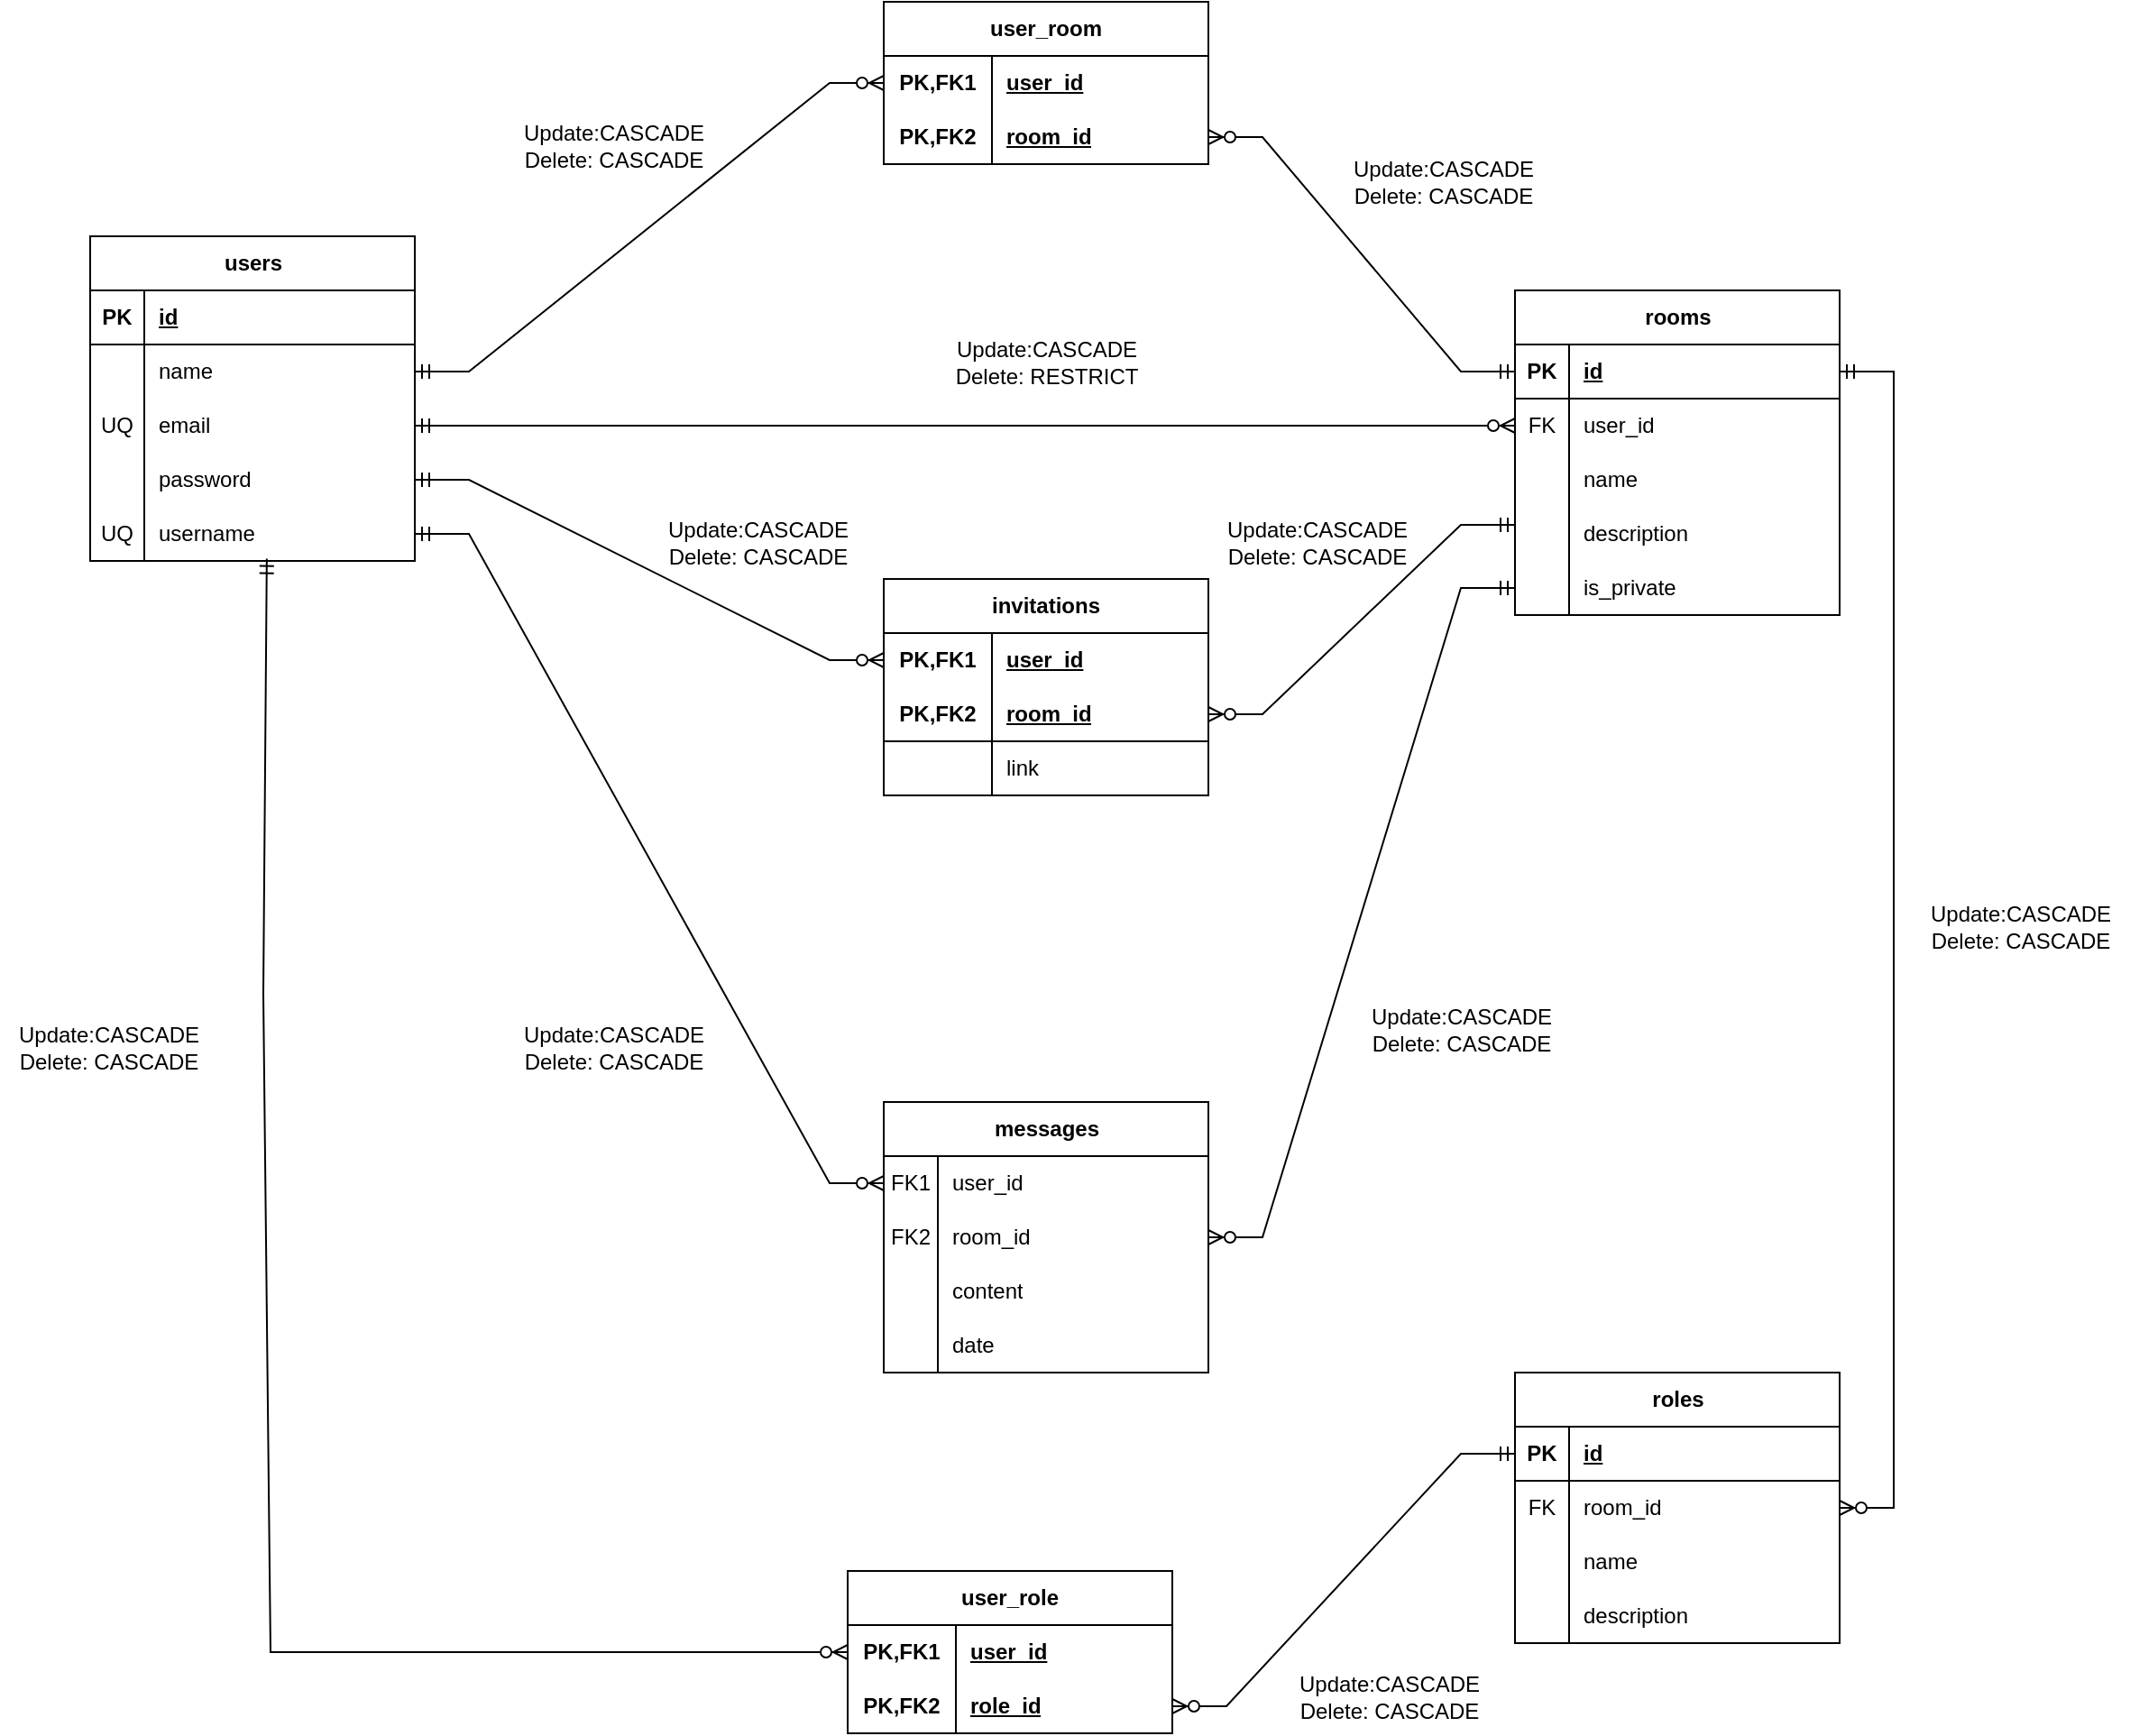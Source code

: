 <mxfile version="26.0.11">
  <diagram name="Página-1" id="PBmfwjZo59M4QeQX7lGA">
    <mxGraphModel dx="3731" dy="1626" grid="1" gridSize="10" guides="1" tooltips="1" connect="1" arrows="1" fold="1" page="1" pageScale="1" pageWidth="827" pageHeight="1169" math="0" shadow="0">
      <root>
        <mxCell id="0" />
        <mxCell id="1" parent="0" />
        <mxCell id="ZInrfhiTdoE_5s3ybLkm-1" value="users" style="shape=table;startSize=30;container=1;collapsible=1;childLayout=tableLayout;fixedRows=1;rowLines=0;fontStyle=1;align=center;resizeLast=1;html=1;" vertex="1" parent="1">
          <mxGeometry x="-180" y="230" width="180" height="180" as="geometry" />
        </mxCell>
        <mxCell id="ZInrfhiTdoE_5s3ybLkm-2" value="" style="shape=tableRow;horizontal=0;startSize=0;swimlaneHead=0;swimlaneBody=0;fillColor=none;collapsible=0;dropTarget=0;points=[[0,0.5],[1,0.5]];portConstraint=eastwest;top=0;left=0;right=0;bottom=1;" vertex="1" parent="ZInrfhiTdoE_5s3ybLkm-1">
          <mxGeometry y="30" width="180" height="30" as="geometry" />
        </mxCell>
        <mxCell id="ZInrfhiTdoE_5s3ybLkm-3" value="PK" style="shape=partialRectangle;connectable=0;fillColor=none;top=0;left=0;bottom=0;right=0;fontStyle=1;overflow=hidden;whiteSpace=wrap;html=1;" vertex="1" parent="ZInrfhiTdoE_5s3ybLkm-2">
          <mxGeometry width="30" height="30" as="geometry">
            <mxRectangle width="30" height="30" as="alternateBounds" />
          </mxGeometry>
        </mxCell>
        <mxCell id="ZInrfhiTdoE_5s3ybLkm-4" value="id" style="shape=partialRectangle;connectable=0;fillColor=none;top=0;left=0;bottom=0;right=0;align=left;spacingLeft=6;fontStyle=5;overflow=hidden;whiteSpace=wrap;html=1;" vertex="1" parent="ZInrfhiTdoE_5s3ybLkm-2">
          <mxGeometry x="30" width="150" height="30" as="geometry">
            <mxRectangle width="150" height="30" as="alternateBounds" />
          </mxGeometry>
        </mxCell>
        <mxCell id="ZInrfhiTdoE_5s3ybLkm-5" value="" style="shape=tableRow;horizontal=0;startSize=0;swimlaneHead=0;swimlaneBody=0;fillColor=none;collapsible=0;dropTarget=0;points=[[0,0.5],[1,0.5]];portConstraint=eastwest;top=0;left=0;right=0;bottom=0;" vertex="1" parent="ZInrfhiTdoE_5s3ybLkm-1">
          <mxGeometry y="60" width="180" height="30" as="geometry" />
        </mxCell>
        <mxCell id="ZInrfhiTdoE_5s3ybLkm-6" value="" style="shape=partialRectangle;connectable=0;fillColor=none;top=0;left=0;bottom=0;right=0;editable=1;overflow=hidden;whiteSpace=wrap;html=1;" vertex="1" parent="ZInrfhiTdoE_5s3ybLkm-5">
          <mxGeometry width="30" height="30" as="geometry">
            <mxRectangle width="30" height="30" as="alternateBounds" />
          </mxGeometry>
        </mxCell>
        <mxCell id="ZInrfhiTdoE_5s3ybLkm-7" value="name" style="shape=partialRectangle;connectable=0;fillColor=none;top=0;left=0;bottom=0;right=0;align=left;spacingLeft=6;overflow=hidden;whiteSpace=wrap;html=1;" vertex="1" parent="ZInrfhiTdoE_5s3ybLkm-5">
          <mxGeometry x="30" width="150" height="30" as="geometry">
            <mxRectangle width="150" height="30" as="alternateBounds" />
          </mxGeometry>
        </mxCell>
        <mxCell id="ZInrfhiTdoE_5s3ybLkm-8" value="" style="shape=tableRow;horizontal=0;startSize=0;swimlaneHead=0;swimlaneBody=0;fillColor=none;collapsible=0;dropTarget=0;points=[[0,0.5],[1,0.5]];portConstraint=eastwest;top=0;left=0;right=0;bottom=0;" vertex="1" parent="ZInrfhiTdoE_5s3ybLkm-1">
          <mxGeometry y="90" width="180" height="30" as="geometry" />
        </mxCell>
        <mxCell id="ZInrfhiTdoE_5s3ybLkm-9" value="UQ" style="shape=partialRectangle;connectable=0;fillColor=none;top=0;left=0;bottom=0;right=0;editable=1;overflow=hidden;whiteSpace=wrap;html=1;" vertex="1" parent="ZInrfhiTdoE_5s3ybLkm-8">
          <mxGeometry width="30" height="30" as="geometry">
            <mxRectangle width="30" height="30" as="alternateBounds" />
          </mxGeometry>
        </mxCell>
        <mxCell id="ZInrfhiTdoE_5s3ybLkm-10" value="email" style="shape=partialRectangle;connectable=0;fillColor=none;top=0;left=0;bottom=0;right=0;align=left;spacingLeft=6;overflow=hidden;whiteSpace=wrap;html=1;" vertex="1" parent="ZInrfhiTdoE_5s3ybLkm-8">
          <mxGeometry x="30" width="150" height="30" as="geometry">
            <mxRectangle width="150" height="30" as="alternateBounds" />
          </mxGeometry>
        </mxCell>
        <mxCell id="ZInrfhiTdoE_5s3ybLkm-11" value="" style="shape=tableRow;horizontal=0;startSize=0;swimlaneHead=0;swimlaneBody=0;fillColor=none;collapsible=0;dropTarget=0;points=[[0,0.5],[1,0.5]];portConstraint=eastwest;top=0;left=0;right=0;bottom=0;" vertex="1" parent="ZInrfhiTdoE_5s3ybLkm-1">
          <mxGeometry y="120" width="180" height="30" as="geometry" />
        </mxCell>
        <mxCell id="ZInrfhiTdoE_5s3ybLkm-12" value="" style="shape=partialRectangle;connectable=0;fillColor=none;top=0;left=0;bottom=0;right=0;editable=1;overflow=hidden;whiteSpace=wrap;html=1;" vertex="1" parent="ZInrfhiTdoE_5s3ybLkm-11">
          <mxGeometry width="30" height="30" as="geometry">
            <mxRectangle width="30" height="30" as="alternateBounds" />
          </mxGeometry>
        </mxCell>
        <mxCell id="ZInrfhiTdoE_5s3ybLkm-13" value="password" style="shape=partialRectangle;connectable=0;fillColor=none;top=0;left=0;bottom=0;right=0;align=left;spacingLeft=6;overflow=hidden;whiteSpace=wrap;html=1;" vertex="1" parent="ZInrfhiTdoE_5s3ybLkm-11">
          <mxGeometry x="30" width="150" height="30" as="geometry">
            <mxRectangle width="150" height="30" as="alternateBounds" />
          </mxGeometry>
        </mxCell>
        <mxCell id="ZInrfhiTdoE_5s3ybLkm-40" style="shape=tableRow;horizontal=0;startSize=0;swimlaneHead=0;swimlaneBody=0;fillColor=none;collapsible=0;dropTarget=0;points=[[0,0.5],[1,0.5]];portConstraint=eastwest;top=0;left=0;right=0;bottom=0;" vertex="1" parent="ZInrfhiTdoE_5s3ybLkm-1">
          <mxGeometry y="150" width="180" height="30" as="geometry" />
        </mxCell>
        <mxCell id="ZInrfhiTdoE_5s3ybLkm-41" value="UQ" style="shape=partialRectangle;connectable=0;fillColor=none;top=0;left=0;bottom=0;right=0;editable=1;overflow=hidden;whiteSpace=wrap;html=1;" vertex="1" parent="ZInrfhiTdoE_5s3ybLkm-40">
          <mxGeometry width="30" height="30" as="geometry">
            <mxRectangle width="30" height="30" as="alternateBounds" />
          </mxGeometry>
        </mxCell>
        <mxCell id="ZInrfhiTdoE_5s3ybLkm-42" value="username" style="shape=partialRectangle;connectable=0;fillColor=none;top=0;left=0;bottom=0;right=0;align=left;spacingLeft=6;overflow=hidden;whiteSpace=wrap;html=1;" vertex="1" parent="ZInrfhiTdoE_5s3ybLkm-40">
          <mxGeometry x="30" width="150" height="30" as="geometry">
            <mxRectangle width="150" height="30" as="alternateBounds" />
          </mxGeometry>
        </mxCell>
        <mxCell id="ZInrfhiTdoE_5s3ybLkm-14" value="rooms" style="shape=table;startSize=30;container=1;collapsible=1;childLayout=tableLayout;fixedRows=1;rowLines=0;fontStyle=1;align=center;resizeLast=1;html=1;" vertex="1" parent="1">
          <mxGeometry x="610" y="260" width="180" height="180" as="geometry" />
        </mxCell>
        <mxCell id="ZInrfhiTdoE_5s3ybLkm-15" value="" style="shape=tableRow;horizontal=0;startSize=0;swimlaneHead=0;swimlaneBody=0;fillColor=none;collapsible=0;dropTarget=0;points=[[0,0.5],[1,0.5]];portConstraint=eastwest;top=0;left=0;right=0;bottom=1;" vertex="1" parent="ZInrfhiTdoE_5s3ybLkm-14">
          <mxGeometry y="30" width="180" height="30" as="geometry" />
        </mxCell>
        <mxCell id="ZInrfhiTdoE_5s3ybLkm-16" value="PK" style="shape=partialRectangle;connectable=0;fillColor=none;top=0;left=0;bottom=0;right=0;fontStyle=1;overflow=hidden;whiteSpace=wrap;html=1;" vertex="1" parent="ZInrfhiTdoE_5s3ybLkm-15">
          <mxGeometry width="30" height="30" as="geometry">
            <mxRectangle width="30" height="30" as="alternateBounds" />
          </mxGeometry>
        </mxCell>
        <mxCell id="ZInrfhiTdoE_5s3ybLkm-17" value="id" style="shape=partialRectangle;connectable=0;fillColor=none;top=0;left=0;bottom=0;right=0;align=left;spacingLeft=6;fontStyle=5;overflow=hidden;whiteSpace=wrap;html=1;" vertex="1" parent="ZInrfhiTdoE_5s3ybLkm-15">
          <mxGeometry x="30" width="150" height="30" as="geometry">
            <mxRectangle width="150" height="30" as="alternateBounds" />
          </mxGeometry>
        </mxCell>
        <mxCell id="ZInrfhiTdoE_5s3ybLkm-43" style="shape=tableRow;horizontal=0;startSize=0;swimlaneHead=0;swimlaneBody=0;fillColor=none;collapsible=0;dropTarget=0;points=[[0,0.5],[1,0.5]];portConstraint=eastwest;top=0;left=0;right=0;bottom=0;" vertex="1" parent="ZInrfhiTdoE_5s3ybLkm-14">
          <mxGeometry y="60" width="180" height="30" as="geometry" />
        </mxCell>
        <mxCell id="ZInrfhiTdoE_5s3ybLkm-44" value="FK" style="shape=partialRectangle;connectable=0;fillColor=none;top=0;left=0;bottom=0;right=0;editable=1;overflow=hidden;whiteSpace=wrap;html=1;" vertex="1" parent="ZInrfhiTdoE_5s3ybLkm-43">
          <mxGeometry width="30" height="30" as="geometry">
            <mxRectangle width="30" height="30" as="alternateBounds" />
          </mxGeometry>
        </mxCell>
        <mxCell id="ZInrfhiTdoE_5s3ybLkm-45" value="user_id" style="shape=partialRectangle;connectable=0;fillColor=none;top=0;left=0;bottom=0;right=0;align=left;spacingLeft=6;overflow=hidden;whiteSpace=wrap;html=1;" vertex="1" parent="ZInrfhiTdoE_5s3ybLkm-43">
          <mxGeometry x="30" width="150" height="30" as="geometry">
            <mxRectangle width="150" height="30" as="alternateBounds" />
          </mxGeometry>
        </mxCell>
        <mxCell id="ZInrfhiTdoE_5s3ybLkm-18" value="" style="shape=tableRow;horizontal=0;startSize=0;swimlaneHead=0;swimlaneBody=0;fillColor=none;collapsible=0;dropTarget=0;points=[[0,0.5],[1,0.5]];portConstraint=eastwest;top=0;left=0;right=0;bottom=0;" vertex="1" parent="ZInrfhiTdoE_5s3ybLkm-14">
          <mxGeometry y="90" width="180" height="30" as="geometry" />
        </mxCell>
        <mxCell id="ZInrfhiTdoE_5s3ybLkm-19" value="" style="shape=partialRectangle;connectable=0;fillColor=none;top=0;left=0;bottom=0;right=0;editable=1;overflow=hidden;whiteSpace=wrap;html=1;" vertex="1" parent="ZInrfhiTdoE_5s3ybLkm-18">
          <mxGeometry width="30" height="30" as="geometry">
            <mxRectangle width="30" height="30" as="alternateBounds" />
          </mxGeometry>
        </mxCell>
        <mxCell id="ZInrfhiTdoE_5s3ybLkm-20" value="name" style="shape=partialRectangle;connectable=0;fillColor=none;top=0;left=0;bottom=0;right=0;align=left;spacingLeft=6;overflow=hidden;whiteSpace=wrap;html=1;" vertex="1" parent="ZInrfhiTdoE_5s3ybLkm-18">
          <mxGeometry x="30" width="150" height="30" as="geometry">
            <mxRectangle width="150" height="30" as="alternateBounds" />
          </mxGeometry>
        </mxCell>
        <mxCell id="ZInrfhiTdoE_5s3ybLkm-21" value="" style="shape=tableRow;horizontal=0;startSize=0;swimlaneHead=0;swimlaneBody=0;fillColor=none;collapsible=0;dropTarget=0;points=[[0,0.5],[1,0.5]];portConstraint=eastwest;top=0;left=0;right=0;bottom=0;" vertex="1" parent="ZInrfhiTdoE_5s3ybLkm-14">
          <mxGeometry y="120" width="180" height="30" as="geometry" />
        </mxCell>
        <mxCell id="ZInrfhiTdoE_5s3ybLkm-22" value="" style="shape=partialRectangle;connectable=0;fillColor=none;top=0;left=0;bottom=0;right=0;editable=1;overflow=hidden;whiteSpace=wrap;html=1;" vertex="1" parent="ZInrfhiTdoE_5s3ybLkm-21">
          <mxGeometry width="30" height="30" as="geometry">
            <mxRectangle width="30" height="30" as="alternateBounds" />
          </mxGeometry>
        </mxCell>
        <mxCell id="ZInrfhiTdoE_5s3ybLkm-23" value="description" style="shape=partialRectangle;connectable=0;fillColor=none;top=0;left=0;bottom=0;right=0;align=left;spacingLeft=6;overflow=hidden;whiteSpace=wrap;html=1;" vertex="1" parent="ZInrfhiTdoE_5s3ybLkm-21">
          <mxGeometry x="30" width="150" height="30" as="geometry">
            <mxRectangle width="150" height="30" as="alternateBounds" />
          </mxGeometry>
        </mxCell>
        <mxCell id="ZInrfhiTdoE_5s3ybLkm-24" value="" style="shape=tableRow;horizontal=0;startSize=0;swimlaneHead=0;swimlaneBody=0;fillColor=none;collapsible=0;dropTarget=0;points=[[0,0.5],[1,0.5]];portConstraint=eastwest;top=0;left=0;right=0;bottom=0;" vertex="1" parent="ZInrfhiTdoE_5s3ybLkm-14">
          <mxGeometry y="150" width="180" height="30" as="geometry" />
        </mxCell>
        <mxCell id="ZInrfhiTdoE_5s3ybLkm-25" value="" style="shape=partialRectangle;connectable=0;fillColor=none;top=0;left=0;bottom=0;right=0;editable=1;overflow=hidden;whiteSpace=wrap;html=1;" vertex="1" parent="ZInrfhiTdoE_5s3ybLkm-24">
          <mxGeometry width="30" height="30" as="geometry">
            <mxRectangle width="30" height="30" as="alternateBounds" />
          </mxGeometry>
        </mxCell>
        <mxCell id="ZInrfhiTdoE_5s3ybLkm-26" value="is_private" style="shape=partialRectangle;connectable=0;fillColor=none;top=0;left=0;bottom=0;right=0;align=left;spacingLeft=6;overflow=hidden;whiteSpace=wrap;html=1;" vertex="1" parent="ZInrfhiTdoE_5s3ybLkm-24">
          <mxGeometry x="30" width="150" height="30" as="geometry">
            <mxRectangle width="150" height="30" as="alternateBounds" />
          </mxGeometry>
        </mxCell>
        <mxCell id="ZInrfhiTdoE_5s3ybLkm-46" value="" style="edgeStyle=entityRelationEdgeStyle;fontSize=12;html=1;endArrow=ERzeroToMany;startArrow=ERmandOne;rounded=0;entryX=0;entryY=0.5;entryDx=0;entryDy=0;exitX=1;exitY=0.5;exitDx=0;exitDy=0;" edge="1" parent="1" source="ZInrfhiTdoE_5s3ybLkm-8" target="ZInrfhiTdoE_5s3ybLkm-43">
          <mxGeometry width="100" height="100" relative="1" as="geometry">
            <mxPoint x="260" y="335" as="sourcePoint" />
            <mxPoint x="560.0" y="430" as="targetPoint" />
          </mxGeometry>
        </mxCell>
        <mxCell id="ZInrfhiTdoE_5s3ybLkm-47" value="user_room" style="shape=table;startSize=30;container=1;collapsible=1;childLayout=tableLayout;fixedRows=1;rowLines=0;fontStyle=1;align=center;resizeLast=1;html=1;whiteSpace=wrap;" vertex="1" parent="1">
          <mxGeometry x="260" y="100" width="180" height="90" as="geometry" />
        </mxCell>
        <mxCell id="ZInrfhiTdoE_5s3ybLkm-48" value="" style="shape=tableRow;horizontal=0;startSize=0;swimlaneHead=0;swimlaneBody=0;fillColor=none;collapsible=0;dropTarget=0;points=[[0,0.5],[1,0.5]];portConstraint=eastwest;top=0;left=0;right=0;bottom=0;html=1;" vertex="1" parent="ZInrfhiTdoE_5s3ybLkm-47">
          <mxGeometry y="30" width="180" height="30" as="geometry" />
        </mxCell>
        <mxCell id="ZInrfhiTdoE_5s3ybLkm-49" value="PK,FK1" style="shape=partialRectangle;connectable=0;fillColor=none;top=0;left=0;bottom=0;right=0;fontStyle=1;overflow=hidden;html=1;whiteSpace=wrap;" vertex="1" parent="ZInrfhiTdoE_5s3ybLkm-48">
          <mxGeometry width="60" height="30" as="geometry">
            <mxRectangle width="60" height="30" as="alternateBounds" />
          </mxGeometry>
        </mxCell>
        <mxCell id="ZInrfhiTdoE_5s3ybLkm-50" value="user_id" style="shape=partialRectangle;connectable=0;fillColor=none;top=0;left=0;bottom=0;right=0;align=left;spacingLeft=6;fontStyle=5;overflow=hidden;html=1;whiteSpace=wrap;" vertex="1" parent="ZInrfhiTdoE_5s3ybLkm-48">
          <mxGeometry x="60" width="120" height="30" as="geometry">
            <mxRectangle width="120" height="30" as="alternateBounds" />
          </mxGeometry>
        </mxCell>
        <mxCell id="ZInrfhiTdoE_5s3ybLkm-51" value="" style="shape=tableRow;horizontal=0;startSize=0;swimlaneHead=0;swimlaneBody=0;fillColor=none;collapsible=0;dropTarget=0;points=[[0,0.5],[1,0.5]];portConstraint=eastwest;top=0;left=0;right=0;bottom=1;html=1;" vertex="1" parent="ZInrfhiTdoE_5s3ybLkm-47">
          <mxGeometry y="60" width="180" height="30" as="geometry" />
        </mxCell>
        <mxCell id="ZInrfhiTdoE_5s3ybLkm-52" value="PK,FK2" style="shape=partialRectangle;connectable=0;fillColor=none;top=0;left=0;bottom=0;right=0;fontStyle=1;overflow=hidden;html=1;whiteSpace=wrap;" vertex="1" parent="ZInrfhiTdoE_5s3ybLkm-51">
          <mxGeometry width="60" height="30" as="geometry">
            <mxRectangle width="60" height="30" as="alternateBounds" />
          </mxGeometry>
        </mxCell>
        <mxCell id="ZInrfhiTdoE_5s3ybLkm-53" value="room_id" style="shape=partialRectangle;connectable=0;fillColor=none;top=0;left=0;bottom=0;right=0;align=left;spacingLeft=6;fontStyle=5;overflow=hidden;html=1;whiteSpace=wrap;" vertex="1" parent="ZInrfhiTdoE_5s3ybLkm-51">
          <mxGeometry x="60" width="120" height="30" as="geometry">
            <mxRectangle width="120" height="30" as="alternateBounds" />
          </mxGeometry>
        </mxCell>
        <mxCell id="ZInrfhiTdoE_5s3ybLkm-62" value="" style="edgeStyle=entityRelationEdgeStyle;fontSize=12;html=1;endArrow=ERzeroToMany;startArrow=ERmandOne;rounded=0;entryX=0;entryY=0.5;entryDx=0;entryDy=0;exitX=1;exitY=0.5;exitDx=0;exitDy=0;" edge="1" parent="1" source="ZInrfhiTdoE_5s3ybLkm-5" target="ZInrfhiTdoE_5s3ybLkm-48">
          <mxGeometry width="100" height="100" relative="1" as="geometry">
            <mxPoint x="270" y="320" as="sourcePoint" />
            <mxPoint x="322.92" y="170" as="targetPoint" />
            <Array as="points">
              <mxPoint x="160" y="250" />
              <mxPoint x="170" y="260" />
            </Array>
          </mxGeometry>
        </mxCell>
        <mxCell id="ZInrfhiTdoE_5s3ybLkm-63" value="" style="edgeStyle=entityRelationEdgeStyle;fontSize=12;html=1;endArrow=ERzeroToMany;startArrow=ERmandOne;rounded=0;entryX=1;entryY=0.5;entryDx=0;entryDy=0;exitX=0;exitY=0.5;exitDx=0;exitDy=0;" edge="1" parent="1" source="ZInrfhiTdoE_5s3ybLkm-15" target="ZInrfhiTdoE_5s3ybLkm-51">
          <mxGeometry width="100" height="100" relative="1" as="geometry">
            <mxPoint x="414" y="570" as="sourcePoint" />
            <mxPoint x="467" y="350" as="targetPoint" />
          </mxGeometry>
        </mxCell>
        <mxCell id="ZInrfhiTdoE_5s3ybLkm-64" value="messages" style="shape=table;startSize=30;container=1;collapsible=1;childLayout=tableLayout;fixedRows=1;rowLines=0;fontStyle=1;align=center;resizeLast=1;html=1;" vertex="1" parent="1">
          <mxGeometry x="260" y="710" width="180" height="150" as="geometry" />
        </mxCell>
        <mxCell id="ZInrfhiTdoE_5s3ybLkm-68" value="" style="shape=tableRow;horizontal=0;startSize=0;swimlaneHead=0;swimlaneBody=0;fillColor=none;collapsible=0;dropTarget=0;points=[[0,0.5],[1,0.5]];portConstraint=eastwest;top=0;left=0;right=0;bottom=0;" vertex="1" parent="ZInrfhiTdoE_5s3ybLkm-64">
          <mxGeometry y="30" width="180" height="30" as="geometry" />
        </mxCell>
        <mxCell id="ZInrfhiTdoE_5s3ybLkm-69" value="FK1" style="shape=partialRectangle;connectable=0;fillColor=none;top=0;left=0;bottom=0;right=0;editable=1;overflow=hidden;whiteSpace=wrap;html=1;" vertex="1" parent="ZInrfhiTdoE_5s3ybLkm-68">
          <mxGeometry width="30" height="30" as="geometry">
            <mxRectangle width="30" height="30" as="alternateBounds" />
          </mxGeometry>
        </mxCell>
        <mxCell id="ZInrfhiTdoE_5s3ybLkm-70" value="user_id" style="shape=partialRectangle;connectable=0;fillColor=none;top=0;left=0;bottom=0;right=0;align=left;spacingLeft=6;overflow=hidden;whiteSpace=wrap;html=1;" vertex="1" parent="ZInrfhiTdoE_5s3ybLkm-68">
          <mxGeometry x="30" width="150" height="30" as="geometry">
            <mxRectangle width="150" height="30" as="alternateBounds" />
          </mxGeometry>
        </mxCell>
        <mxCell id="ZInrfhiTdoE_5s3ybLkm-71" value="" style="shape=tableRow;horizontal=0;startSize=0;swimlaneHead=0;swimlaneBody=0;fillColor=none;collapsible=0;dropTarget=0;points=[[0,0.5],[1,0.5]];portConstraint=eastwest;top=0;left=0;right=0;bottom=0;" vertex="1" parent="ZInrfhiTdoE_5s3ybLkm-64">
          <mxGeometry y="60" width="180" height="30" as="geometry" />
        </mxCell>
        <mxCell id="ZInrfhiTdoE_5s3ybLkm-72" value="FK2" style="shape=partialRectangle;connectable=0;fillColor=none;top=0;left=0;bottom=0;right=0;editable=1;overflow=hidden;whiteSpace=wrap;html=1;" vertex="1" parent="ZInrfhiTdoE_5s3ybLkm-71">
          <mxGeometry width="30" height="30" as="geometry">
            <mxRectangle width="30" height="30" as="alternateBounds" />
          </mxGeometry>
        </mxCell>
        <mxCell id="ZInrfhiTdoE_5s3ybLkm-73" value="room_id" style="shape=partialRectangle;connectable=0;fillColor=none;top=0;left=0;bottom=0;right=0;align=left;spacingLeft=6;overflow=hidden;whiteSpace=wrap;html=1;" vertex="1" parent="ZInrfhiTdoE_5s3ybLkm-71">
          <mxGeometry x="30" width="150" height="30" as="geometry">
            <mxRectangle width="150" height="30" as="alternateBounds" />
          </mxGeometry>
        </mxCell>
        <mxCell id="ZInrfhiTdoE_5s3ybLkm-74" value="" style="shape=tableRow;horizontal=0;startSize=0;swimlaneHead=0;swimlaneBody=0;fillColor=none;collapsible=0;dropTarget=0;points=[[0,0.5],[1,0.5]];portConstraint=eastwest;top=0;left=0;right=0;bottom=0;" vertex="1" parent="ZInrfhiTdoE_5s3ybLkm-64">
          <mxGeometry y="90" width="180" height="30" as="geometry" />
        </mxCell>
        <mxCell id="ZInrfhiTdoE_5s3ybLkm-75" value="" style="shape=partialRectangle;connectable=0;fillColor=none;top=0;left=0;bottom=0;right=0;editable=1;overflow=hidden;whiteSpace=wrap;html=1;" vertex="1" parent="ZInrfhiTdoE_5s3ybLkm-74">
          <mxGeometry width="30" height="30" as="geometry">
            <mxRectangle width="30" height="30" as="alternateBounds" />
          </mxGeometry>
        </mxCell>
        <mxCell id="ZInrfhiTdoE_5s3ybLkm-76" value="content" style="shape=partialRectangle;connectable=0;fillColor=none;top=0;left=0;bottom=0;right=0;align=left;spacingLeft=6;overflow=hidden;whiteSpace=wrap;html=1;" vertex="1" parent="ZInrfhiTdoE_5s3ybLkm-74">
          <mxGeometry x="30" width="150" height="30" as="geometry">
            <mxRectangle width="150" height="30" as="alternateBounds" />
          </mxGeometry>
        </mxCell>
        <mxCell id="ZInrfhiTdoE_5s3ybLkm-77" style="shape=tableRow;horizontal=0;startSize=0;swimlaneHead=0;swimlaneBody=0;fillColor=none;collapsible=0;dropTarget=0;points=[[0,0.5],[1,0.5]];portConstraint=eastwest;top=0;left=0;right=0;bottom=0;" vertex="1" parent="ZInrfhiTdoE_5s3ybLkm-64">
          <mxGeometry y="120" width="180" height="30" as="geometry" />
        </mxCell>
        <mxCell id="ZInrfhiTdoE_5s3ybLkm-78" style="shape=partialRectangle;connectable=0;fillColor=none;top=0;left=0;bottom=0;right=0;editable=1;overflow=hidden;whiteSpace=wrap;html=1;" vertex="1" parent="ZInrfhiTdoE_5s3ybLkm-77">
          <mxGeometry width="30" height="30" as="geometry">
            <mxRectangle width="30" height="30" as="alternateBounds" />
          </mxGeometry>
        </mxCell>
        <mxCell id="ZInrfhiTdoE_5s3ybLkm-79" value="date" style="shape=partialRectangle;connectable=0;fillColor=none;top=0;left=0;bottom=0;right=0;align=left;spacingLeft=6;overflow=hidden;whiteSpace=wrap;html=1;" vertex="1" parent="ZInrfhiTdoE_5s3ybLkm-77">
          <mxGeometry x="30" width="150" height="30" as="geometry">
            <mxRectangle width="150" height="30" as="alternateBounds" />
          </mxGeometry>
        </mxCell>
        <mxCell id="ZInrfhiTdoE_5s3ybLkm-80" value="" style="edgeStyle=entityRelationEdgeStyle;fontSize=12;html=1;endArrow=ERzeroToMany;startArrow=ERmandOne;rounded=0;entryX=0;entryY=0.5;entryDx=0;entryDy=0;exitX=1;exitY=0.5;exitDx=0;exitDy=0;" edge="1" parent="1" source="ZInrfhiTdoE_5s3ybLkm-40" target="ZInrfhiTdoE_5s3ybLkm-68">
          <mxGeometry width="100" height="100" relative="1" as="geometry">
            <mxPoint x="260" y="343" as="sourcePoint" />
            <mxPoint x="332.92" y="200" as="targetPoint" />
          </mxGeometry>
        </mxCell>
        <mxCell id="ZInrfhiTdoE_5s3ybLkm-81" value="" style="edgeStyle=entityRelationEdgeStyle;fontSize=12;html=1;endArrow=ERzeroToMany;startArrow=ERmandOne;rounded=0;entryX=1;entryY=0.5;entryDx=0;entryDy=0;exitX=0;exitY=0.5;exitDx=0;exitDy=0;" edge="1" parent="1" source="ZInrfhiTdoE_5s3ybLkm-24" target="ZInrfhiTdoE_5s3ybLkm-71">
          <mxGeometry width="100" height="100" relative="1" as="geometry">
            <mxPoint x="540" y="290" as="sourcePoint" />
            <mxPoint x="474" y="210" as="targetPoint" />
          </mxGeometry>
        </mxCell>
        <mxCell id="ZInrfhiTdoE_5s3ybLkm-82" value="invitations" style="shape=table;startSize=30;container=1;collapsible=1;childLayout=tableLayout;fixedRows=1;rowLines=0;fontStyle=1;align=center;resizeLast=1;html=1;whiteSpace=wrap;" vertex="1" parent="1">
          <mxGeometry x="260" y="420" width="180" height="120" as="geometry" />
        </mxCell>
        <mxCell id="ZInrfhiTdoE_5s3ybLkm-83" value="" style="shape=tableRow;horizontal=0;startSize=0;swimlaneHead=0;swimlaneBody=0;fillColor=none;collapsible=0;dropTarget=0;points=[[0,0.5],[1,0.5]];portConstraint=eastwest;top=0;left=0;right=0;bottom=0;html=1;" vertex="1" parent="ZInrfhiTdoE_5s3ybLkm-82">
          <mxGeometry y="30" width="180" height="30" as="geometry" />
        </mxCell>
        <mxCell id="ZInrfhiTdoE_5s3ybLkm-84" value="PK,FK1" style="shape=partialRectangle;connectable=0;fillColor=none;top=0;left=0;bottom=0;right=0;fontStyle=1;overflow=hidden;html=1;whiteSpace=wrap;" vertex="1" parent="ZInrfhiTdoE_5s3ybLkm-83">
          <mxGeometry width="60" height="30" as="geometry">
            <mxRectangle width="60" height="30" as="alternateBounds" />
          </mxGeometry>
        </mxCell>
        <mxCell id="ZInrfhiTdoE_5s3ybLkm-85" value="user_id" style="shape=partialRectangle;connectable=0;fillColor=none;top=0;left=0;bottom=0;right=0;align=left;spacingLeft=6;fontStyle=5;overflow=hidden;html=1;whiteSpace=wrap;" vertex="1" parent="ZInrfhiTdoE_5s3ybLkm-83">
          <mxGeometry x="60" width="120" height="30" as="geometry">
            <mxRectangle width="120" height="30" as="alternateBounds" />
          </mxGeometry>
        </mxCell>
        <mxCell id="ZInrfhiTdoE_5s3ybLkm-86" value="" style="shape=tableRow;horizontal=0;startSize=0;swimlaneHead=0;swimlaneBody=0;fillColor=none;collapsible=0;dropTarget=0;points=[[0,0.5],[1,0.5]];portConstraint=eastwest;top=0;left=0;right=0;bottom=1;html=1;" vertex="1" parent="ZInrfhiTdoE_5s3ybLkm-82">
          <mxGeometry y="60" width="180" height="30" as="geometry" />
        </mxCell>
        <mxCell id="ZInrfhiTdoE_5s3ybLkm-87" value="PK,FK2" style="shape=partialRectangle;connectable=0;fillColor=none;top=0;left=0;bottom=0;right=0;fontStyle=1;overflow=hidden;html=1;whiteSpace=wrap;" vertex="1" parent="ZInrfhiTdoE_5s3ybLkm-86">
          <mxGeometry width="60" height="30" as="geometry">
            <mxRectangle width="60" height="30" as="alternateBounds" />
          </mxGeometry>
        </mxCell>
        <mxCell id="ZInrfhiTdoE_5s3ybLkm-88" value="room_id" style="shape=partialRectangle;connectable=0;fillColor=none;top=0;left=0;bottom=0;right=0;align=left;spacingLeft=6;fontStyle=5;overflow=hidden;html=1;whiteSpace=wrap;" vertex="1" parent="ZInrfhiTdoE_5s3ybLkm-86">
          <mxGeometry x="60" width="120" height="30" as="geometry">
            <mxRectangle width="120" height="30" as="alternateBounds" />
          </mxGeometry>
        </mxCell>
        <mxCell id="ZInrfhiTdoE_5s3ybLkm-89" value="" style="shape=tableRow;horizontal=0;startSize=0;swimlaneHead=0;swimlaneBody=0;fillColor=none;collapsible=0;dropTarget=0;points=[[0,0.5],[1,0.5]];portConstraint=eastwest;top=0;left=0;right=0;bottom=0;html=1;" vertex="1" parent="ZInrfhiTdoE_5s3ybLkm-82">
          <mxGeometry y="90" width="180" height="30" as="geometry" />
        </mxCell>
        <mxCell id="ZInrfhiTdoE_5s3ybLkm-90" value="" style="shape=partialRectangle;connectable=0;fillColor=none;top=0;left=0;bottom=0;right=0;editable=1;overflow=hidden;html=1;whiteSpace=wrap;" vertex="1" parent="ZInrfhiTdoE_5s3ybLkm-89">
          <mxGeometry width="60" height="30" as="geometry">
            <mxRectangle width="60" height="30" as="alternateBounds" />
          </mxGeometry>
        </mxCell>
        <mxCell id="ZInrfhiTdoE_5s3ybLkm-91" value="link" style="shape=partialRectangle;connectable=0;fillColor=none;top=0;left=0;bottom=0;right=0;align=left;spacingLeft=6;overflow=hidden;html=1;whiteSpace=wrap;" vertex="1" parent="ZInrfhiTdoE_5s3ybLkm-89">
          <mxGeometry x="60" width="120" height="30" as="geometry">
            <mxRectangle width="120" height="30" as="alternateBounds" />
          </mxGeometry>
        </mxCell>
        <mxCell id="ZInrfhiTdoE_5s3ybLkm-95" value="" style="edgeStyle=entityRelationEdgeStyle;fontSize=12;html=1;endArrow=ERzeroToMany;startArrow=ERmandOne;rounded=0;exitX=1;exitY=0.5;exitDx=0;exitDy=0;entryX=0;entryY=0.5;entryDx=0;entryDy=0;" edge="1" parent="1" source="ZInrfhiTdoE_5s3ybLkm-11" target="ZInrfhiTdoE_5s3ybLkm-83">
          <mxGeometry width="100" height="100" relative="1" as="geometry">
            <mxPoint x="270" y="290" as="sourcePoint" />
            <mxPoint x="50" y="85" as="targetPoint" />
            <Array as="points">
              <mxPoint x="210" y="200" />
              <mxPoint x="280" y="210" />
              <mxPoint x="270" y="120" />
              <mxPoint x="210" y="110" />
              <mxPoint x="190" y="70" />
            </Array>
          </mxGeometry>
        </mxCell>
        <mxCell id="ZInrfhiTdoE_5s3ybLkm-96" value="" style="edgeStyle=entityRelationEdgeStyle;fontSize=12;html=1;endArrow=ERzeroToMany;startArrow=ERmandOne;rounded=0;exitX=0;exitY=0.333;exitDx=0;exitDy=0;entryX=1;entryY=0.5;entryDx=0;entryDy=0;exitPerimeter=0;" edge="1" parent="1" source="ZInrfhiTdoE_5s3ybLkm-21" target="ZInrfhiTdoE_5s3ybLkm-86">
          <mxGeometry width="100" height="100" relative="1" as="geometry">
            <mxPoint x="170" y="580" as="sourcePoint" />
            <mxPoint x="90" y="550" as="targetPoint" />
            <Array as="points">
              <mxPoint x="300" y="445" />
              <mxPoint x="370" y="455" />
              <mxPoint x="360" y="365" />
              <mxPoint x="300" y="355" />
              <mxPoint x="280" y="315" />
            </Array>
          </mxGeometry>
        </mxCell>
        <mxCell id="ZInrfhiTdoE_5s3ybLkm-97" value="roles" style="shape=table;startSize=30;container=1;collapsible=1;childLayout=tableLayout;fixedRows=1;rowLines=0;fontStyle=1;align=center;resizeLast=1;html=1;" vertex="1" parent="1">
          <mxGeometry x="610" y="860" width="180" height="150" as="geometry" />
        </mxCell>
        <mxCell id="ZInrfhiTdoE_5s3ybLkm-98" value="" style="shape=tableRow;horizontal=0;startSize=0;swimlaneHead=0;swimlaneBody=0;fillColor=none;collapsible=0;dropTarget=0;points=[[0,0.5],[1,0.5]];portConstraint=eastwest;top=0;left=0;right=0;bottom=1;" vertex="1" parent="ZInrfhiTdoE_5s3ybLkm-97">
          <mxGeometry y="30" width="180" height="30" as="geometry" />
        </mxCell>
        <mxCell id="ZInrfhiTdoE_5s3ybLkm-99" value="PK" style="shape=partialRectangle;connectable=0;fillColor=none;top=0;left=0;bottom=0;right=0;fontStyle=1;overflow=hidden;whiteSpace=wrap;html=1;" vertex="1" parent="ZInrfhiTdoE_5s3ybLkm-98">
          <mxGeometry width="30" height="30" as="geometry">
            <mxRectangle width="30" height="30" as="alternateBounds" />
          </mxGeometry>
        </mxCell>
        <mxCell id="ZInrfhiTdoE_5s3ybLkm-100" value="id" style="shape=partialRectangle;connectable=0;fillColor=none;top=0;left=0;bottom=0;right=0;align=left;spacingLeft=6;fontStyle=5;overflow=hidden;whiteSpace=wrap;html=1;" vertex="1" parent="ZInrfhiTdoE_5s3ybLkm-98">
          <mxGeometry x="30" width="150" height="30" as="geometry">
            <mxRectangle width="150" height="30" as="alternateBounds" />
          </mxGeometry>
        </mxCell>
        <mxCell id="ZInrfhiTdoE_5s3ybLkm-110" style="shape=tableRow;horizontal=0;startSize=0;swimlaneHead=0;swimlaneBody=0;fillColor=none;collapsible=0;dropTarget=0;points=[[0,0.5],[1,0.5]];portConstraint=eastwest;top=0;left=0;right=0;bottom=0;" vertex="1" parent="ZInrfhiTdoE_5s3ybLkm-97">
          <mxGeometry y="60" width="180" height="30" as="geometry" />
        </mxCell>
        <mxCell id="ZInrfhiTdoE_5s3ybLkm-111" value="FK" style="shape=partialRectangle;connectable=0;fillColor=none;top=0;left=0;bottom=0;right=0;editable=1;overflow=hidden;whiteSpace=wrap;html=1;" vertex="1" parent="ZInrfhiTdoE_5s3ybLkm-110">
          <mxGeometry width="30" height="30" as="geometry">
            <mxRectangle width="30" height="30" as="alternateBounds" />
          </mxGeometry>
        </mxCell>
        <mxCell id="ZInrfhiTdoE_5s3ybLkm-112" value="room_id" style="shape=partialRectangle;connectable=0;fillColor=none;top=0;left=0;bottom=0;right=0;align=left;spacingLeft=6;overflow=hidden;whiteSpace=wrap;html=1;" vertex="1" parent="ZInrfhiTdoE_5s3ybLkm-110">
          <mxGeometry x="30" width="150" height="30" as="geometry">
            <mxRectangle width="150" height="30" as="alternateBounds" />
          </mxGeometry>
        </mxCell>
        <mxCell id="ZInrfhiTdoE_5s3ybLkm-101" value="" style="shape=tableRow;horizontal=0;startSize=0;swimlaneHead=0;swimlaneBody=0;fillColor=none;collapsible=0;dropTarget=0;points=[[0,0.5],[1,0.5]];portConstraint=eastwest;top=0;left=0;right=0;bottom=0;" vertex="1" parent="ZInrfhiTdoE_5s3ybLkm-97">
          <mxGeometry y="90" width="180" height="30" as="geometry" />
        </mxCell>
        <mxCell id="ZInrfhiTdoE_5s3ybLkm-102" value="" style="shape=partialRectangle;connectable=0;fillColor=none;top=0;left=0;bottom=0;right=0;editable=1;overflow=hidden;whiteSpace=wrap;html=1;" vertex="1" parent="ZInrfhiTdoE_5s3ybLkm-101">
          <mxGeometry width="30" height="30" as="geometry">
            <mxRectangle width="30" height="30" as="alternateBounds" />
          </mxGeometry>
        </mxCell>
        <mxCell id="ZInrfhiTdoE_5s3ybLkm-103" value="name" style="shape=partialRectangle;connectable=0;fillColor=none;top=0;left=0;bottom=0;right=0;align=left;spacingLeft=6;overflow=hidden;whiteSpace=wrap;html=1;" vertex="1" parent="ZInrfhiTdoE_5s3ybLkm-101">
          <mxGeometry x="30" width="150" height="30" as="geometry">
            <mxRectangle width="150" height="30" as="alternateBounds" />
          </mxGeometry>
        </mxCell>
        <mxCell id="ZInrfhiTdoE_5s3ybLkm-104" value="" style="shape=tableRow;horizontal=0;startSize=0;swimlaneHead=0;swimlaneBody=0;fillColor=none;collapsible=0;dropTarget=0;points=[[0,0.5],[1,0.5]];portConstraint=eastwest;top=0;left=0;right=0;bottom=0;" vertex="1" parent="ZInrfhiTdoE_5s3ybLkm-97">
          <mxGeometry y="120" width="180" height="30" as="geometry" />
        </mxCell>
        <mxCell id="ZInrfhiTdoE_5s3ybLkm-105" value="" style="shape=partialRectangle;connectable=0;fillColor=none;top=0;left=0;bottom=0;right=0;editable=1;overflow=hidden;whiteSpace=wrap;html=1;" vertex="1" parent="ZInrfhiTdoE_5s3ybLkm-104">
          <mxGeometry width="30" height="30" as="geometry">
            <mxRectangle width="30" height="30" as="alternateBounds" />
          </mxGeometry>
        </mxCell>
        <mxCell id="ZInrfhiTdoE_5s3ybLkm-106" value="description" style="shape=partialRectangle;connectable=0;fillColor=none;top=0;left=0;bottom=0;right=0;align=left;spacingLeft=6;overflow=hidden;whiteSpace=wrap;html=1;" vertex="1" parent="ZInrfhiTdoE_5s3ybLkm-104">
          <mxGeometry x="30" width="150" height="30" as="geometry">
            <mxRectangle width="150" height="30" as="alternateBounds" />
          </mxGeometry>
        </mxCell>
        <mxCell id="ZInrfhiTdoE_5s3ybLkm-113" value="" style="edgeStyle=entityRelationEdgeStyle;fontSize=12;html=1;endArrow=ERzeroToMany;startArrow=ERmandOne;rounded=0;entryX=1;entryY=0.5;entryDx=0;entryDy=0;exitX=1;exitY=0.5;exitDx=0;exitDy=0;" edge="1" parent="1" source="ZInrfhiTdoE_5s3ybLkm-15" target="ZInrfhiTdoE_5s3ybLkm-110">
          <mxGeometry width="100" height="100" relative="1" as="geometry">
            <mxPoint x="920" y="435" as="sourcePoint" />
            <mxPoint x="850" y="695" as="targetPoint" />
          </mxGeometry>
        </mxCell>
        <mxCell id="ZInrfhiTdoE_5s3ybLkm-114" value="user_role" style="shape=table;startSize=30;container=1;collapsible=1;childLayout=tableLayout;fixedRows=1;rowLines=0;fontStyle=1;align=center;resizeLast=1;html=1;whiteSpace=wrap;" vertex="1" parent="1">
          <mxGeometry x="240" y="970" width="180" height="90" as="geometry" />
        </mxCell>
        <mxCell id="ZInrfhiTdoE_5s3ybLkm-115" value="" style="shape=tableRow;horizontal=0;startSize=0;swimlaneHead=0;swimlaneBody=0;fillColor=none;collapsible=0;dropTarget=0;points=[[0,0.5],[1,0.5]];portConstraint=eastwest;top=0;left=0;right=0;bottom=0;html=1;" vertex="1" parent="ZInrfhiTdoE_5s3ybLkm-114">
          <mxGeometry y="30" width="180" height="30" as="geometry" />
        </mxCell>
        <mxCell id="ZInrfhiTdoE_5s3ybLkm-116" value="PK,FK1" style="shape=partialRectangle;connectable=0;fillColor=none;top=0;left=0;bottom=0;right=0;fontStyle=1;overflow=hidden;html=1;whiteSpace=wrap;" vertex="1" parent="ZInrfhiTdoE_5s3ybLkm-115">
          <mxGeometry width="60" height="30" as="geometry">
            <mxRectangle width="60" height="30" as="alternateBounds" />
          </mxGeometry>
        </mxCell>
        <mxCell id="ZInrfhiTdoE_5s3ybLkm-117" value="user_id" style="shape=partialRectangle;connectable=0;fillColor=none;top=0;left=0;bottom=0;right=0;align=left;spacingLeft=6;fontStyle=5;overflow=hidden;html=1;whiteSpace=wrap;" vertex="1" parent="ZInrfhiTdoE_5s3ybLkm-115">
          <mxGeometry x="60" width="120" height="30" as="geometry">
            <mxRectangle width="120" height="30" as="alternateBounds" />
          </mxGeometry>
        </mxCell>
        <mxCell id="ZInrfhiTdoE_5s3ybLkm-118" value="" style="shape=tableRow;horizontal=0;startSize=0;swimlaneHead=0;swimlaneBody=0;fillColor=none;collapsible=0;dropTarget=0;points=[[0,0.5],[1,0.5]];portConstraint=eastwest;top=0;left=0;right=0;bottom=1;html=1;" vertex="1" parent="ZInrfhiTdoE_5s3ybLkm-114">
          <mxGeometry y="60" width="180" height="30" as="geometry" />
        </mxCell>
        <mxCell id="ZInrfhiTdoE_5s3ybLkm-119" value="PK,FK2" style="shape=partialRectangle;connectable=0;fillColor=none;top=0;left=0;bottom=0;right=0;fontStyle=1;overflow=hidden;html=1;whiteSpace=wrap;" vertex="1" parent="ZInrfhiTdoE_5s3ybLkm-118">
          <mxGeometry width="60" height="30" as="geometry">
            <mxRectangle width="60" height="30" as="alternateBounds" />
          </mxGeometry>
        </mxCell>
        <mxCell id="ZInrfhiTdoE_5s3ybLkm-120" value="role_id" style="shape=partialRectangle;connectable=0;fillColor=none;top=0;left=0;bottom=0;right=0;align=left;spacingLeft=6;fontStyle=5;overflow=hidden;html=1;whiteSpace=wrap;" vertex="1" parent="ZInrfhiTdoE_5s3ybLkm-118">
          <mxGeometry x="60" width="120" height="30" as="geometry">
            <mxRectangle width="120" height="30" as="alternateBounds" />
          </mxGeometry>
        </mxCell>
        <mxCell id="ZInrfhiTdoE_5s3ybLkm-127" value="" style="edgeStyle=entityRelationEdgeStyle;fontSize=12;html=1;endArrow=ERzeroToMany;startArrow=ERmandOne;rounded=0;entryX=1;entryY=0.5;entryDx=0;entryDy=0;exitX=0;exitY=0.5;exitDx=0;exitDy=0;" edge="1" parent="1" source="ZInrfhiTdoE_5s3ybLkm-98" target="ZInrfhiTdoE_5s3ybLkm-118">
          <mxGeometry width="100" height="100" relative="1" as="geometry">
            <mxPoint x="530" y="809" as="sourcePoint" />
            <mxPoint x="360" y="1169" as="targetPoint" />
          </mxGeometry>
        </mxCell>
        <mxCell id="ZInrfhiTdoE_5s3ybLkm-128" value="" style="fontSize=12;html=1;endArrow=ERzeroToMany;startArrow=ERmandOne;rounded=0;exitX=0.544;exitY=0.96;exitDx=0;exitDy=0;entryX=0;entryY=0.5;entryDx=0;entryDy=0;exitPerimeter=0;" edge="1" parent="1" source="ZInrfhiTdoE_5s3ybLkm-40" target="ZInrfhiTdoE_5s3ybLkm-115">
          <mxGeometry width="100" height="100" relative="1" as="geometry">
            <mxPoint x="30" y="770" as="sourcePoint" />
            <mxPoint x="-220" y="1010" as="targetPoint" />
            <Array as="points">
              <mxPoint x="-84" y="650" />
              <mxPoint x="-80" y="1015" />
            </Array>
          </mxGeometry>
        </mxCell>
        <mxCell id="ZInrfhiTdoE_5s3ybLkm-129" value="Update:CASCADE&lt;div&gt;Delete: CASCADE&lt;/div&gt;" style="text;html=1;align=center;verticalAlign=middle;resizable=0;points=[];autosize=1;strokeColor=none;fillColor=none;" vertex="1" parent="1">
          <mxGeometry x="830" y="593" width="120" height="40" as="geometry" />
        </mxCell>
        <mxCell id="ZInrfhiTdoE_5s3ybLkm-130" value="Update:CASCADE&lt;div&gt;Delete: CASCADE&lt;/div&gt;" style="text;html=1;align=center;verticalAlign=middle;resizable=0;points=[];autosize=1;strokeColor=none;fillColor=none;" vertex="1" parent="1">
          <mxGeometry x="480" y="1020" width="120" height="40" as="geometry" />
        </mxCell>
        <mxCell id="ZInrfhiTdoE_5s3ybLkm-131" value="Update:CASCADE&lt;div&gt;Delete: CASCADE&lt;/div&gt;" style="text;html=1;align=center;verticalAlign=middle;resizable=0;points=[];autosize=1;strokeColor=none;fillColor=none;" vertex="1" parent="1">
          <mxGeometry x="-230" y="660" width="120" height="40" as="geometry" />
        </mxCell>
        <mxCell id="ZInrfhiTdoE_5s3ybLkm-132" value="Update:CASCADE&lt;div&gt;Delete: CASCADE&lt;/div&gt;" style="text;html=1;align=center;verticalAlign=middle;resizable=0;points=[];autosize=1;strokeColor=none;fillColor=none;" vertex="1" parent="1">
          <mxGeometry x="50" y="660" width="120" height="40" as="geometry" />
        </mxCell>
        <mxCell id="ZInrfhiTdoE_5s3ybLkm-133" value="Update:CASCADE&lt;div&gt;Delete: CASCADE&lt;/div&gt;" style="text;html=1;align=center;verticalAlign=middle;resizable=0;points=[];autosize=1;strokeColor=none;fillColor=none;" vertex="1" parent="1">
          <mxGeometry x="520" y="650" width="120" height="40" as="geometry" />
        </mxCell>
        <mxCell id="ZInrfhiTdoE_5s3ybLkm-134" value="Update:CASCADE&lt;div&gt;Delete: CASCADE&lt;/div&gt;" style="text;html=1;align=center;verticalAlign=middle;resizable=0;points=[];autosize=1;strokeColor=none;fillColor=none;" vertex="1" parent="1">
          <mxGeometry x="130" y="380" width="120" height="40" as="geometry" />
        </mxCell>
        <mxCell id="ZInrfhiTdoE_5s3ybLkm-135" value="Update:CASCADE&lt;div&gt;Delete: CASCADE&lt;/div&gt;" style="text;html=1;align=center;verticalAlign=middle;resizable=0;points=[];autosize=1;strokeColor=none;fillColor=none;" vertex="1" parent="1">
          <mxGeometry x="440" y="380" width="120" height="40" as="geometry" />
        </mxCell>
        <mxCell id="ZInrfhiTdoE_5s3ybLkm-136" value="Update:CASCADE&lt;div&gt;Delete: CASCADE&lt;/div&gt;" style="text;html=1;align=center;verticalAlign=middle;resizable=0;points=[];autosize=1;strokeColor=none;fillColor=none;" vertex="1" parent="1">
          <mxGeometry x="50" y="160" width="120" height="40" as="geometry" />
        </mxCell>
        <mxCell id="ZInrfhiTdoE_5s3ybLkm-137" value="Update:CASCADE&lt;div&gt;Delete: CASCADE&lt;/div&gt;" style="text;html=1;align=center;verticalAlign=middle;resizable=0;points=[];autosize=1;strokeColor=none;fillColor=none;" vertex="1" parent="1">
          <mxGeometry x="510" y="180" width="120" height="40" as="geometry" />
        </mxCell>
        <mxCell id="ZInrfhiTdoE_5s3ybLkm-138" value="Update:CASCADE&lt;div&gt;Delete: RESTRICT&lt;/div&gt;" style="text;html=1;align=center;verticalAlign=middle;resizable=0;points=[];autosize=1;strokeColor=none;fillColor=none;" vertex="1" parent="1">
          <mxGeometry x="290" y="280" width="120" height="40" as="geometry" />
        </mxCell>
      </root>
    </mxGraphModel>
  </diagram>
</mxfile>
